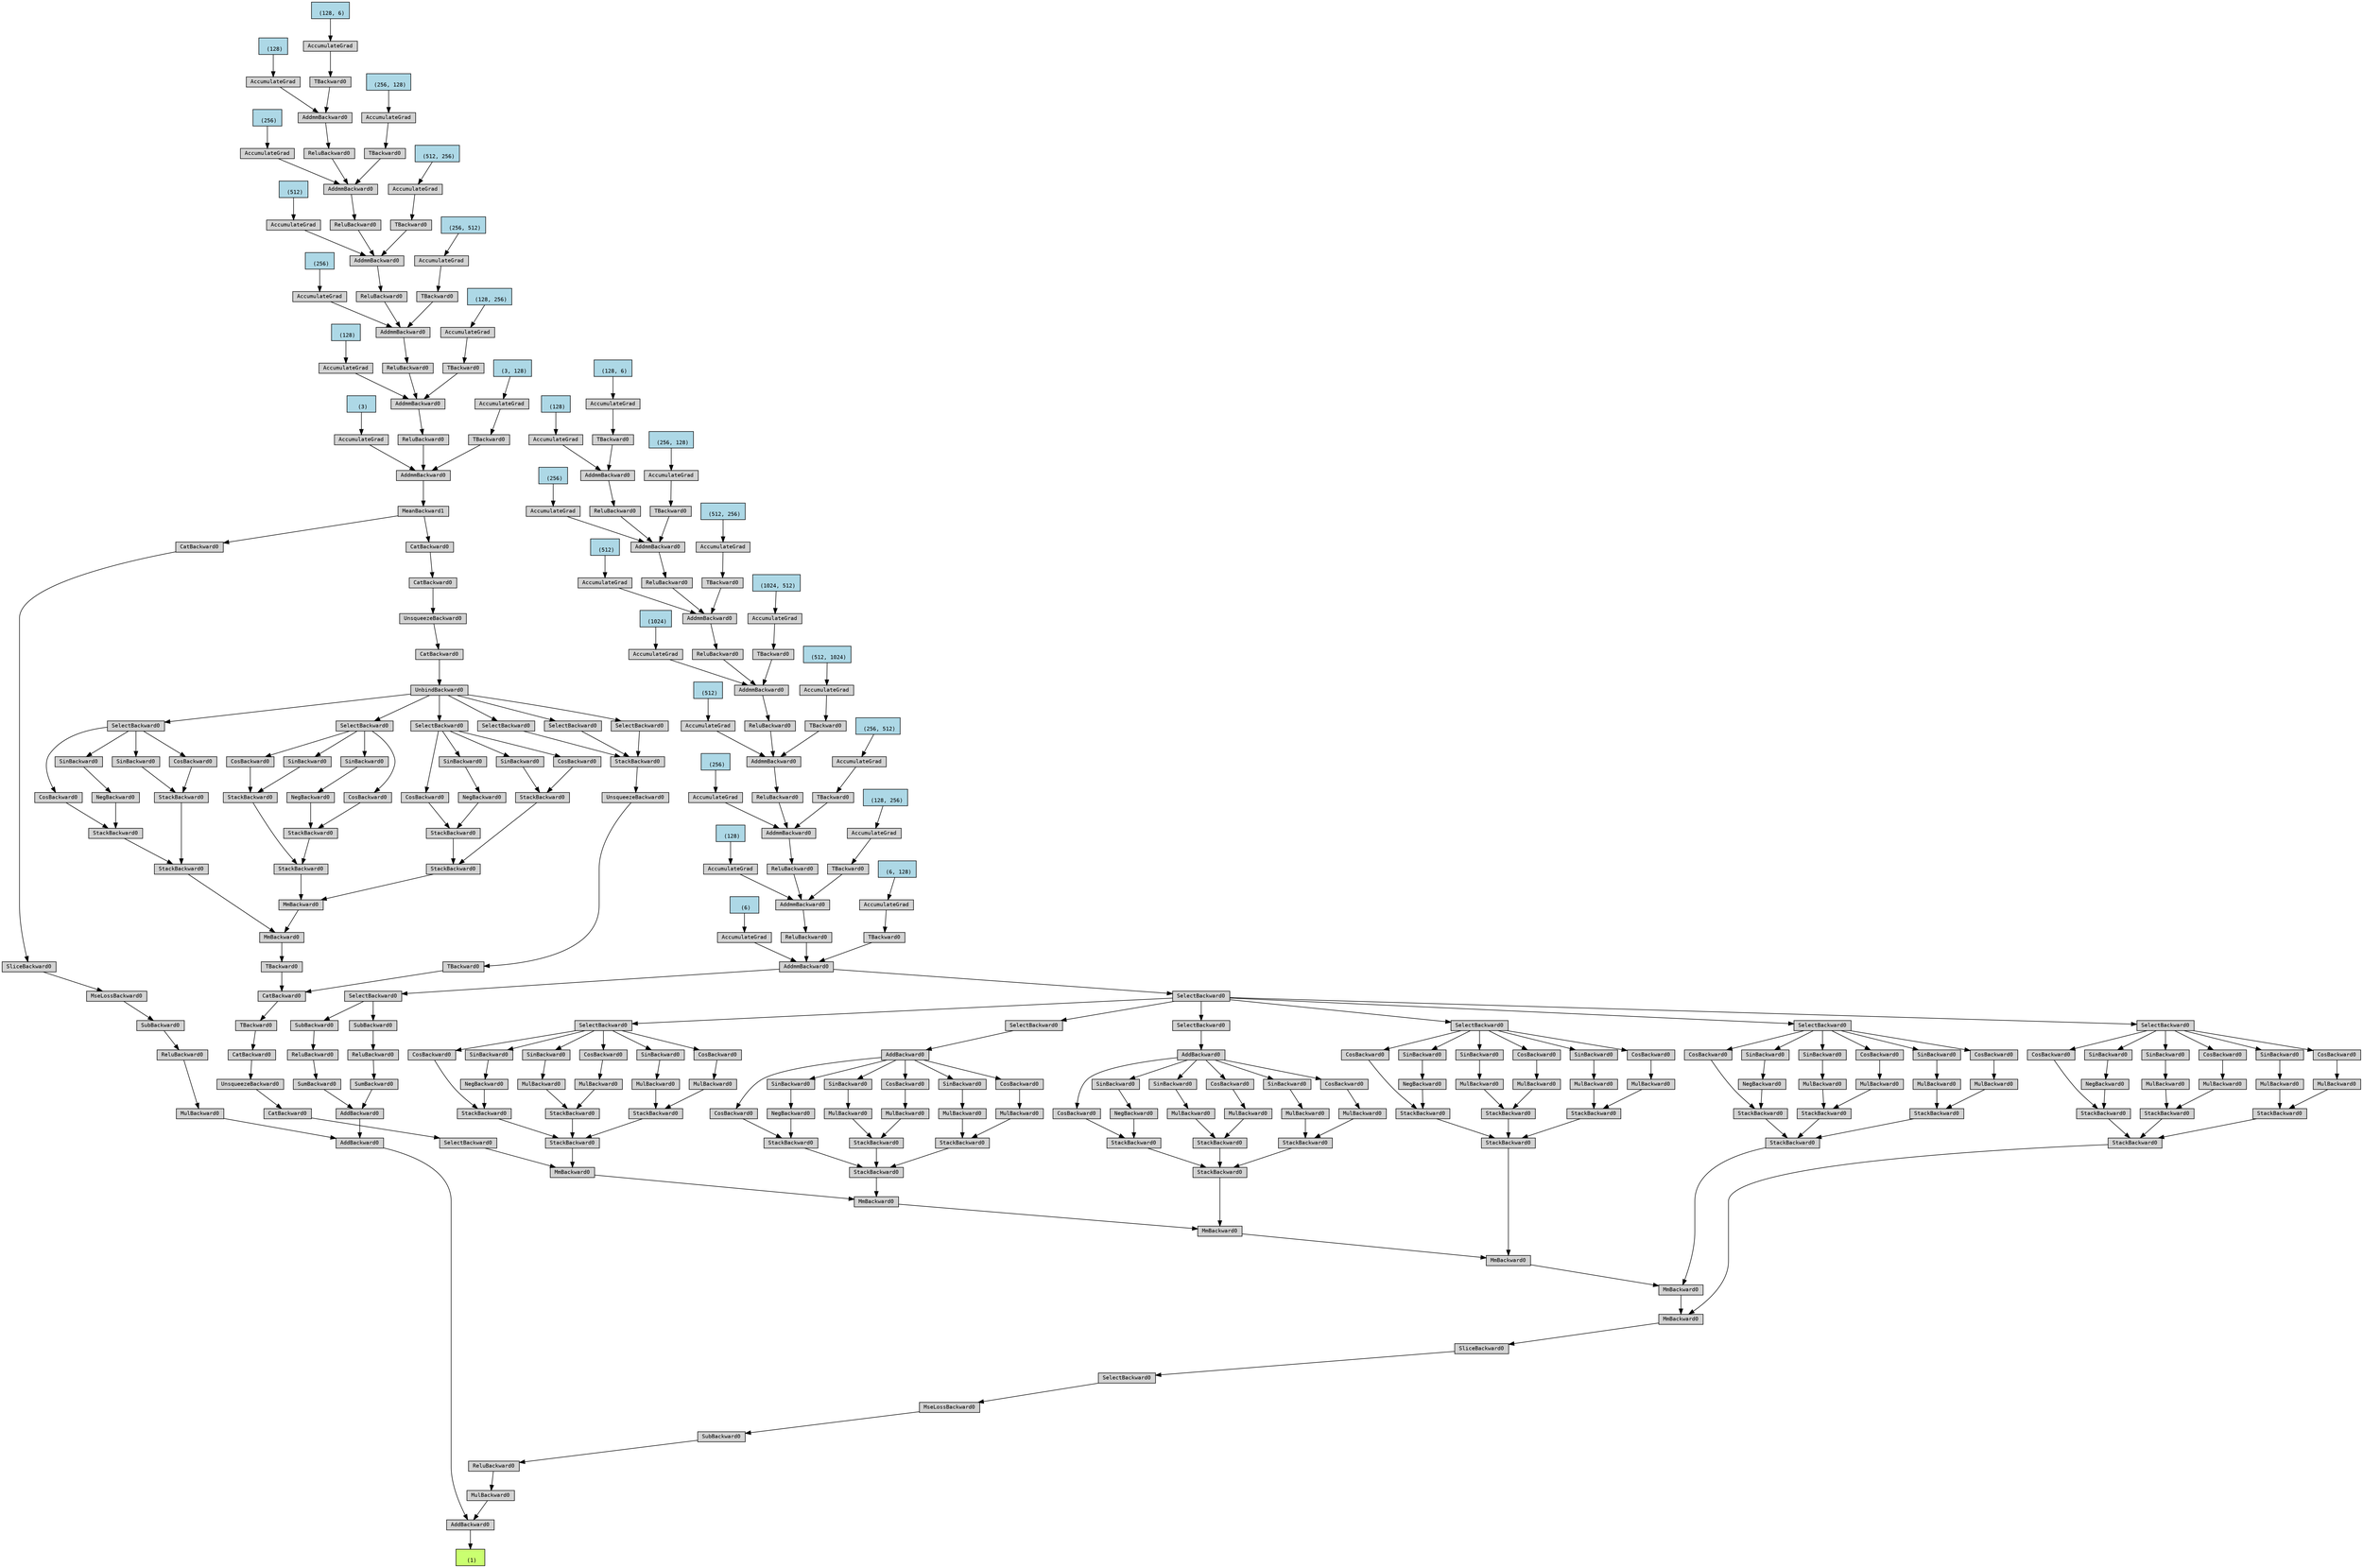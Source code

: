 digraph {
	graph [size="89.25,89.25"]
	node [align=left fontname=monospace fontsize=10 height=0.2 ranksep=0.1 shape=box style=filled]
	139761321631856 [label="
 (1)" fillcolor=darkolivegreen1]
	139761321400336 [label=AddBackward0]
	139761321400624 -> 139761321400336
	139761321400624 [label=AddBackward0]
	139761321400288 -> 139761321400624
	139761321400288 [label=AddBackward0]
	139761321400768 -> 139761321400288
	139761321400768 [label=SumBackward0]
	139761321400912 -> 139761321400768
	139761321400912 [label=ReluBackward0]
	139761321401008 -> 139761321400912
	139761321401008 [label=SubBackward0]
	139761321401104 -> 139761321401008
	139761321401104 [label=SelectBackward0]
	139761321401200 -> 139761321401104
	139761321401200 [label=AddmmBackward0]
	139761321401296 -> 139761321401200
	139761321342384 [label="
 (6)" fillcolor=lightblue]
	139761321342384 -> 139761321401296
	139761321401296 [label=AccumulateGrad]
	139761321401248 -> 139761321401200
	139761321401248 [label=ReluBackward0]
	139761321401392 -> 139761321401248
	139761321401392 [label=AddmmBackward0]
	139761321401584 -> 139761321401392
	139761321342224 [label="
 (128)" fillcolor=lightblue]
	139761321342224 -> 139761321401584
	139761321401584 [label=AccumulateGrad]
	139761321401536 -> 139761321401392
	139761321401536 [label=ReluBackward0]
	139761321401680 -> 139761321401536
	139761321401680 [label=AddmmBackward0]
	139761321401920 -> 139761321401680
	139761321342064 [label="
 (256)" fillcolor=lightblue]
	139761321342064 -> 139761321401920
	139761321401920 [label=AccumulateGrad]
	139761321401872 -> 139761321401680
	139761321401872 [label=ReluBackward0]
	139761321402016 -> 139761321401872
	139761321402016 [label=AddmmBackward0]
	139761321402256 -> 139761321402016
	139761321341904 [label="
 (512)" fillcolor=lightblue]
	139761321341904 -> 139761321402256
	139761321402256 [label=AccumulateGrad]
	139761321402208 -> 139761321402016
	139761321402208 [label=ReluBackward0]
	139761321402352 -> 139761321402208
	139761321402352 [label=AddmmBackward0]
	139761321402592 -> 139761321402352
	139761321341744 [label="
 (1024)" fillcolor=lightblue]
	139761321341744 -> 139761321402592
	139761321402592 [label=AccumulateGrad]
	139761321402544 -> 139761321402352
	139761321402544 [label=ReluBackward0]
	139761321402688 -> 139761321402544
	139761321402688 [label=AddmmBackward0]
	139761321402928 -> 139761321402688
	139761321341584 [label="
 (512)" fillcolor=lightblue]
	139761321341584 -> 139761321402928
	139761321402928 [label=AccumulateGrad]
	139761321402880 -> 139761321402688
	139761321402880 [label=ReluBackward0]
	139761321403024 -> 139761321402880
	139761321403024 [label=AddmmBackward0]
	139761321403264 -> 139761321403024
	139761321341424 [label="
 (256)" fillcolor=lightblue]
	139761321341424 -> 139761321403264
	139761321403264 [label=AccumulateGrad]
	139761321403216 -> 139761321403024
	139761321403216 [label=ReluBackward0]
	139761321403360 -> 139761321403216
	139761321403360 [label=AddmmBackward0]
	139761321403600 -> 139761321403360
	139761321341264 [label="
 (128)" fillcolor=lightblue]
	139761321341264 -> 139761321403600
	139761321403600 [label=AccumulateGrad]
	139761321403552 -> 139761321403360
	139761321403552 [label=TBackward0]
	139761321403648 -> 139761321403552
	139761321341184 [label="
 (128, 6)" fillcolor=lightblue]
	139761321341184 -> 139761321403648
	139761321403648 [label=AccumulateGrad]
	139761321403168 -> 139761321403024
	139761321403168 [label=TBackward0]
	139761321403744 -> 139761321403168
	139761321341344 [label="
 (256, 128)" fillcolor=lightblue]
	139761321341344 -> 139761321403744
	139761321403744 [label=AccumulateGrad]
	139761321402832 -> 139761321402688
	139761321402832 [label=TBackward0]
	139761321403504 -> 139761321402832
	139761321341504 [label="
 (512, 256)" fillcolor=lightblue]
	139761321341504 -> 139761321403504
	139761321403504 [label=AccumulateGrad]
	139761321402496 -> 139761321402352
	139761321402496 [label=TBackward0]
	139761321403312 -> 139761321402496
	139761321341664 [label="
 (1024, 512)" fillcolor=lightblue]
	139761321341664 -> 139761321403312
	139761321403312 [label=AccumulateGrad]
	139761321402160 -> 139761321402016
	139761321402160 [label=TBackward0]
	139761321402976 -> 139761321402160
	139761321341824 [label="
 (512, 1024)" fillcolor=lightblue]
	139761321341824 -> 139761321402976
	139761321402976 [label=AccumulateGrad]
	139761321401824 -> 139761321401680
	139761321401824 [label=TBackward0]
	139761321402640 -> 139761321401824
	139761321341984 [label="
 (256, 512)" fillcolor=lightblue]
	139761321341984 -> 139761321402640
	139761321402640 [label=AccumulateGrad]
	139761321401488 -> 139761321401392
	139761321401488 [label=TBackward0]
	139761321402304 -> 139761321401488
	139761321342144 [label="
 (128, 256)" fillcolor=lightblue]
	139761321342144 -> 139761321402304
	139761321402304 [label=AccumulateGrad]
	139761321400816 -> 139761321401200
	139761321400816 [label=TBackward0]
	139761321401968 -> 139761321400816
	139761321342304 [label="
 (6, 128)" fillcolor=lightblue]
	139761321342304 -> 139761321401968
	139761321401968 [label=AccumulateGrad]
	139761321400720 -> 139761321400288
	139761321400720 [label=SumBackward0]
	139761321401056 -> 139761321400720
	139761321401056 [label=ReluBackward0]
	139761321401344 -> 139761321401056
	139761321401344 [label=SubBackward0]
	139761321401104 -> 139761321401344
	139761321400480 -> 139761321400624
	139761321400480 [label=MulBackward0]
	139761321401152 -> 139761321400480
	139761321401152 [label=ReluBackward0]
	139761321401632 -> 139761321401152
	139761321401632 [label=SubBackward0]
	139761321403936 -> 139761321401632
	139761321403936 [label=MseLossBackward0]
	139761321401776 -> 139761321403936
	139761321401776 [label=SliceBackward0]
	139761321402448 -> 139761321401776
	139761321402448 [label=CatBackward0]
	139761321403120 -> 139761321402448
	139761321403120 [label=MeanBackward1]
	139761321403792 -> 139761321403120
	139761321403792 [label=AddmmBackward0]
	139761321404032 -> 139761321403792
	139761321335664 [label="
 (3)" fillcolor=lightblue]
	139761321335664 -> 139761321404032
	139761321404032 [label=AccumulateGrad]
	139761321403984 -> 139761321403792
	139761321403984 [label=ReluBackward0]
	139761321404128 -> 139761321403984
	139761321404128 [label=AddmmBackward0]
	139761321404320 -> 139761321404128
	139761321341104 [label="
 (128)" fillcolor=lightblue]
	139761321341104 -> 139761321404320
	139761321404320 [label=AccumulateGrad]
	139761321404272 -> 139761321404128
	139761321404272 [label=ReluBackward0]
	139761321404416 -> 139761321404272
	139761321404416 [label=AddmmBackward0]
	139761321404608 -> 139761321404416
	139761321340944 [label="
 (256)" fillcolor=lightblue]
	139761321340944 -> 139761321404608
	139761321404608 [label=AccumulateGrad]
	139761321404560 -> 139761321404416
	139761321404560 [label=ReluBackward0]
	139761321404704 -> 139761321404560
	139761321404704 [label=AddmmBackward0]
	139761321404896 -> 139761321404704
	139761321340784 [label="
 (512)" fillcolor=lightblue]
	139761321340784 -> 139761321404896
	139761321404896 [label=AccumulateGrad]
	139761321404848 -> 139761321404704
	139761321404848 [label=ReluBackward0]
	139761321404992 -> 139761321404848
	139761321404992 [label=AddmmBackward0]
	139761321405184 -> 139761321404992
	139761321340624 [label="
 (256)" fillcolor=lightblue]
	139761321340624 -> 139761321405184
	139761321405184 [label=AccumulateGrad]
	139761321405136 -> 139761321404992
	139761321405136 [label=ReluBackward0]
	139761321405280 -> 139761321405136
	139761321405280 [label=AddmmBackward0]
	139761321405472 -> 139761321405280
	139761321339984 [label="
 (128)" fillcolor=lightblue]
	139761321339984 -> 139761321405472
	139761321405472 [label=AccumulateGrad]
	139761321405424 -> 139761321405280
	139761321405424 [label=TBackward0]
	139761321405520 -> 139761321405424
	139761321339584 [label="
 (128, 6)" fillcolor=lightblue]
	139761321339584 -> 139761321405520
	139761321405520 [label=AccumulateGrad]
	139761321405088 -> 139761321404992
	139761321405088 [label=TBackward0]
	139761321405568 -> 139761321405088
	139761321340464 [label="
 (256, 128)" fillcolor=lightblue]
	139761321340464 -> 139761321405568
	139761321405568 [label=AccumulateGrad]
	139761321404800 -> 139761321404704
	139761321404800 [label=TBackward0]
	139761321405376 -> 139761321404800
	139761321340704 [label="
 (512, 256)" fillcolor=lightblue]
	139761321340704 -> 139761321405376
	139761321405376 [label=AccumulateGrad]
	139761321404512 -> 139761321404416
	139761321404512 [label=TBackward0]
	139761321405232 -> 139761321404512
	139761321340864 [label="
 (256, 512)" fillcolor=lightblue]
	139761321340864 -> 139761321405232
	139761321405232 [label=AccumulateGrad]
	139761321404224 -> 139761321404128
	139761321404224 [label=TBackward0]
	139761321404944 -> 139761321404224
	139761321341024 [label="
 (128, 256)" fillcolor=lightblue]
	139761321341024 -> 139761321404944
	139761321404944 [label=AccumulateGrad]
	139761321400432 -> 139761321403792
	139761321400432 [label=TBackward0]
	139761321404656 -> 139761321400432
	139761321338704 [label="
 (3, 128)" fillcolor=lightblue]
	139761321338704 -> 139761321404656
	139761321404656 [label=AccumulateGrad]
	139761321400528 -> 139761321400336
	139761321400528 [label=MulBackward0]
	139761321403888 -> 139761321400528
	139761321403888 [label=ReluBackward0]
	139761321401440 -> 139761321403888
	139761321401440 [label=SubBackward0]
	139761321402784 -> 139761321401440
	139761321402784 [label=MseLossBackward0]
	139761321404080 -> 139761321402784
	139761321404080 [label=SelectBackward0]
	139761321405664 -> 139761321404080
	139761321405664 [label=SliceBackward0]
	139761321404176 -> 139761321405664
	139761321404176 [label=MmBackward0]
	139761321404752 -> 139761321404176
	139761321404752 [label=MmBackward0]
	139761321405616 -> 139761321404752
	139761321405616 [label=MmBackward0]
	139761321405856 -> 139761321405616
	139761321405856 [label=MmBackward0]
	139761321406000 -> 139761321405856
	139761321406000 [label=MmBackward0]
	139761321406144 -> 139761321406000
	139761321406144 [label=MmBackward0]
	139761321406288 -> 139761321406144
	139761321406288 [label=SelectBackward0]
	139761321406432 -> 139761321406288
	139761321406432 [label=CatBackward0]
	139761321406528 -> 139761321406432
	139761321406528 [label=UnsqueezeBackward0]
	139761321406624 -> 139761321406528
	139761321406624 [label=CatBackward0]
	139761321406720 -> 139761321406624
	139761321406720 [label=TBackward0]
	139761321406816 -> 139761321406720
	139761321406816 [label=CatBackward0]
	139761321406912 -> 139761321406816
	139761321406912 [label=TBackward0]
	139761321407056 -> 139761321406912
	139761321407056 [label=MmBackward0]
	139761321407152 -> 139761321407056
	139761321407152 [label=StackBackward0]
	139761321407296 -> 139761321407152
	139761321407296 [label=StackBackward0]
	139761321407440 -> 139761321407296
	139761321407440 [label=CosBackward0]
	139761321407584 -> 139761321407440
	139761321407584 [label=SelectBackward0]
	139761321407680 -> 139761321407584
	139761321407680 [label=UnbindBackward0]
	139761321407776 -> 139761321407680
	139761321407776 [label=CatBackward0]
	139761321407872 -> 139761321407776
	139761321407872 [label=UnsqueezeBackward0]
	139761321407968 -> 139761321407872
	139761321407968 [label=CatBackward0]
	139761321408064 -> 139761321407968
	139761321408064 [label=CatBackward0]
	139761321403120 -> 139761321408064
	139761321407392 -> 139761321407296
	139761321407392 [label=NegBackward0]
	139761321407728 -> 139761321407392
	139761321407728 [label=SinBackward0]
	139761321407584 -> 139761321407728
	139761321407248 -> 139761321407152
	139761321407248 [label=StackBackward0]
	139761321407920 -> 139761321407248
	139761321407920 [label=SinBackward0]
	139761321407584 -> 139761321407920
	139761321407632 -> 139761321407248
	139761321407632 [label=CosBackward0]
	139761321407584 -> 139761321407632
	139761321407104 -> 139761321407056
	139761321407104 [label=MmBackward0]
	139761321407824 -> 139761321407104
	139761321407824 [label=StackBackward0]
	139761321408160 -> 139761321407824
	139761321408160 [label=StackBackward0]
	139761321408208 -> 139761321408160
	139761321408208 [label=CosBackward0]
	139761321408352 -> 139761321408208
	139761321408352 [label=SelectBackward0]
	139761321407680 -> 139761321408352
	139761321407488 -> 139761321408160
	139761321407488 [label=SinBackward0]
	139761321408352 -> 139761321407488
	139761321408016 -> 139761321407824
	139761321408016 [label=StackBackward0]
	139761321408448 -> 139761321408016
	139761321408448 [label=NegBackward0]
	139761321408496 -> 139761321408448
	139761321408496 [label=SinBackward0]
	139761321408352 -> 139761321408496
	139761321408400 -> 139761321408016
	139761321408400 [label=CosBackward0]
	139761321408352 -> 139761321408400
	139761321407344 -> 139761321407104
	139761321407344 [label=StackBackward0]
	139761321408544 -> 139761321407344
	139761321408544 [label=StackBackward0]
	139761321408304 -> 139761321408544
	139761321408304 [label=CosBackward0]
	139761321408736 -> 139761321408304
	139761321408736 [label=SelectBackward0]
	139761321407680 -> 139761321408736
	139761321408256 -> 139761321408544
	139761321408256 [label=NegBackward0]
	139761321408784 -> 139761321408256
	139761321408784 [label=SinBackward0]
	139761321408736 -> 139761321408784
	139761321408112 -> 139761321407344
	139761321408112 [label=StackBackward0]
	139761321408880 -> 139761321408112
	139761321408880 [label=SinBackward0]
	139761321408736 -> 139761321408880
	139761321408832 -> 139761321408112
	139761321408832 [label=CosBackward0]
	139761321408736 -> 139761321408832
	139761321406864 -> 139761321406816
	139761321406864 [label=TBackward0]
	139761321407200 -> 139761321406864
	139761321407200 [label=UnsqueezeBackward0]
	139761321408592 -> 139761321407200
	139761321408592 [label=StackBackward0]
	139761321408688 -> 139761321408592
	139761321408688 [label=SelectBackward0]
	139761321407680 -> 139761321408688
	139761321408640 -> 139761321408592
	139761321408640 [label=SelectBackward0]
	139761321407680 -> 139761321408640
	139761321407008 -> 139761321408592
	139761321407008 [label=SelectBackward0]
	139761321407680 -> 139761321407008
	139761321406240 -> 139761321406144
	139761321406240 [label=StackBackward0]
	139761321406576 -> 139761321406240
	139761321406576 [label=StackBackward0]
	139761321406960 -> 139761321406576
	139761321406960 [label=CosBackward0]
	139761321409072 -> 139761321406960
	139761321409072 [label=SelectBackward0]
	139761321408976 -> 139761321409072
	139761321408976 [label=SelectBackward0]
	139761321401200 -> 139761321408976
	139761321406336 -> 139761321406576
	139761321406336 [label=NegBackward0]
	139761321409168 -> 139761321406336
	139761321409168 [label=SinBackward0]
	139761321409072 -> 139761321409168
	139761321406480 -> 139761321406240
	139761321406480 [label=StackBackward0]
	139761321407536 -> 139761321406480
	139761321407536 [label=MulBackward0]
	139761321409216 -> 139761321407536
	139761321409216 [label=SinBackward0]
	139761321409072 -> 139761321409216
	139761321409024 -> 139761321406480
	139761321409024 [label=MulBackward0]
	139761321409264 -> 139761321409024
	139761321409264 [label=CosBackward0]
	139761321409072 -> 139761321409264
	139761321406384 -> 139761321406240
	139761321406384 [label=StackBackward0]
	139761321409360 -> 139761321406384
	139761321409360 [label=MulBackward0]
	139761321409408 -> 139761321409360
	139761321409408 [label=SinBackward0]
	139761321409072 -> 139761321409408
	139761321409312 -> 139761321406384
	139761321409312 [label=MulBackward0]
	139761321409456 -> 139761321409312
	139761321409456 [label=CosBackward0]
	139761321409072 -> 139761321409456
	139761321406096 -> 139761321406000
	139761321406096 [label=StackBackward0]
	139761321406768 -> 139761321406096
	139761321406768 [label=StackBackward0]
	139761321408928 -> 139761321406768
	139761321408928 [label=CosBackward0]
	139761321409696 -> 139761321408928
	139761321409696 [label=AddBackward0]
	139761321409792 -> 139761321409696
	139761321409792 [label=SelectBackward0]
	139761321408976 -> 139761321409792
	139761321409120 -> 139761321406768
	139761321409120 [label=NegBackward0]
	139761321409888 -> 139761321409120
	139761321409888 [label=SinBackward0]
	139761321409696 -> 139761321409888
	139761321406672 -> 139761321406096
	139761321406672 [label=StackBackward0]
	139761321409600 -> 139761321406672
	139761321409600 [label=MulBackward0]
	139761321409936 -> 139761321409600
	139761321409936 [label=SinBackward0]
	139761321409696 -> 139761321409936
	139761321409744 -> 139761321406672
	139761321409744 [label=MulBackward0]
	139761321409984 -> 139761321409744
	139761321409984 [label=CosBackward0]
	139761321409696 -> 139761321409984
	139761321406192 -> 139761321406096
	139761321406192 [label=StackBackward0]
	139761321410080 -> 139761321406192
	139761321410080 [label=MulBackward0]
	139761321410128 -> 139761321410080
	139761321410128 [label=SinBackward0]
	139761321409696 -> 139761321410128
	139761321410032 -> 139761321406192
	139761321410032 [label=MulBackward0]
	139761321410176 -> 139761321410032
	139761321410176 [label=CosBackward0]
	139761321409696 -> 139761321410176
	139761321405952 -> 139761321405856
	139761321405952 [label=StackBackward0]
	139761321409552 -> 139761321405952
	139761321409552 [label=StackBackward0]
	139761321409648 -> 139761321409552
	139761321409648 [label=CosBackward0]
	139761321410416 -> 139761321409648
	139761321410416 [label=AddBackward0]
	139761321410512 -> 139761321410416
	139761321410512 [label=SelectBackward0]
	139761321408976 -> 139761321410512
	139761321409840 -> 139761321409552
	139761321409840 [label=NegBackward0]
	139761321410320 -> 139761321409840
	139761321410320 [label=SinBackward0]
	139761321410416 -> 139761321410320
	139761321409504 -> 139761321405952
	139761321409504 [label=StackBackward0]
	139761321410368 -> 139761321409504
	139761321410368 [label=MulBackward0]
	139761321689248 -> 139761321410368
	139761321689248 [label=SinBackward0]
	139761321410416 -> 139761321689248
	139761321410464 -> 139761321409504
	139761321410464 [label=MulBackward0]
	139761321689296 -> 139761321410464
	139761321689296 [label=CosBackward0]
	139761321410416 -> 139761321689296
	139761321406048 -> 139761321405952
	139761321406048 [label=StackBackward0]
	139761321410272 -> 139761321406048
	139761321410272 [label=MulBackward0]
	139761321689440 -> 139761321410272
	139761321689440 [label=SinBackward0]
	139761321410416 -> 139761321689440
	139761321689392 -> 139761321406048
	139761321689392 [label=MulBackward0]
	139761321689488 -> 139761321689392
	139761321689488 [label=CosBackward0]
	139761321410416 -> 139761321689488
	139761321405808 -> 139761321405616
	139761321405808 [label=StackBackward0]
	139761321410224 -> 139761321405808
	139761321410224 [label=StackBackward0]
	139761321689632 -> 139761321410224
	139761321689632 [label=CosBackward0]
	139761321689776 -> 139761321689632
	139761321689776 [label=SelectBackward0]
	139761321408976 -> 139761321689776
	139761321689200 -> 139761321410224
	139761321689200 [label=NegBackward0]
	139761321689824 -> 139761321689200
	139761321689824 [label=SinBackward0]
	139761321689776 -> 139761321689824
	139761321405904 -> 139761321405808
	139761321405904 [label=StackBackward0]
	139761321689920 -> 139761321405904
	139761321689920 [label=MulBackward0]
	139761321689968 -> 139761321689920
	139761321689968 [label=SinBackward0]
	139761321689776 -> 139761321689968
	139761321689872 -> 139761321405904
	139761321689872 [label=MulBackward0]
	139761321690016 -> 139761321689872
	139761321690016 [label=CosBackward0]
	139761321689776 -> 139761321690016
	139761321689344 -> 139761321405808
	139761321689344 [label=StackBackward0]
	139761321690112 -> 139761321689344
	139761321690112 [label=MulBackward0]
	139761321690160 -> 139761321690112
	139761321690160 [label=SinBackward0]
	139761321689776 -> 139761321690160
	139761321690064 -> 139761321689344
	139761321690064 [label=MulBackward0]
	139761321690208 -> 139761321690064
	139761321690208 [label=CosBackward0]
	139761321689776 -> 139761321690208
	139761321405328 -> 139761321404752
	139761321405328 [label=StackBackward0]
	139761321405760 -> 139761321405328
	139761321405760 [label=StackBackward0]
	139761321689728 -> 139761321405760
	139761321689728 [label=CosBackward0]
	139761321690448 -> 139761321689728
	139761321690448 [label=SelectBackward0]
	139761321408976 -> 139761321690448
	139761321689680 -> 139761321405760
	139761321689680 [label=NegBackward0]
	139761321690496 -> 139761321689680
	139761321690496 [label=SinBackward0]
	139761321690448 -> 139761321690496
	139761321689152 -> 139761321405328
	139761321689152 [label=StackBackward0]
	139761321690592 -> 139761321689152
	139761321690592 [label=MulBackward0]
	139761321690640 -> 139761321690592
	139761321690640 [label=SinBackward0]
	139761321690448 -> 139761321690640
	139761321690544 -> 139761321689152
	139761321690544 [label=MulBackward0]
	139761321690688 -> 139761321690544
	139761321690688 [label=CosBackward0]
	139761321690448 -> 139761321690688
	139761321689536 -> 139761321405328
	139761321689536 [label=StackBackward0]
	139761321690784 -> 139761321689536
	139761321690784 [label=MulBackward0]
	139761321690832 -> 139761321690784
	139761321690832 [label=SinBackward0]
	139761321690448 -> 139761321690832
	139761321690736 -> 139761321689536
	139761321690736 [label=MulBackward0]
	139761321690880 -> 139761321690736
	139761321690880 [label=CosBackward0]
	139761321690448 -> 139761321690880
	139761321404464 -> 139761321404176
	139761321404464 [label=StackBackward0]
	139761321405040 -> 139761321404464
	139761321405040 [label=StackBackward0]
	139761321690400 -> 139761321405040
	139761321690400 [label=CosBackward0]
	139761321691120 -> 139761321690400
	139761321691120 [label=SelectBackward0]
	139761321408976 -> 139761321691120
	139761321690352 -> 139761321405040
	139761321690352 [label=NegBackward0]
	139761321691168 -> 139761321690352
	139761321691168 [label=SinBackward0]
	139761321691120 -> 139761321691168
	139761321690304 -> 139761321404464
	139761321690304 [label=StackBackward0]
	139761321691264 -> 139761321690304
	139761321691264 [label=MulBackward0]
	139761321691312 -> 139761321691264
	139761321691312 [label=SinBackward0]
	139761321691120 -> 139761321691312
	139761321691216 -> 139761321690304
	139761321691216 [label=MulBackward0]
	139761321691360 -> 139761321691216
	139761321691360 [label=CosBackward0]
	139761321691120 -> 139761321691360
	139761321690256 -> 139761321404464
	139761321690256 [label=StackBackward0]
	139761321691456 -> 139761321690256
	139761321691456 [label=MulBackward0]
	139761321691504 -> 139761321691456
	139761321691504 [label=SinBackward0]
	139761321691120 -> 139761321691504
	139761321691408 -> 139761321690256
	139761321691408 [label=MulBackward0]
	139761321691552 -> 139761321691408
	139761321691552 [label=CosBackward0]
	139761321691120 -> 139761321691552
	139761321400336 -> 139761321631856
}
